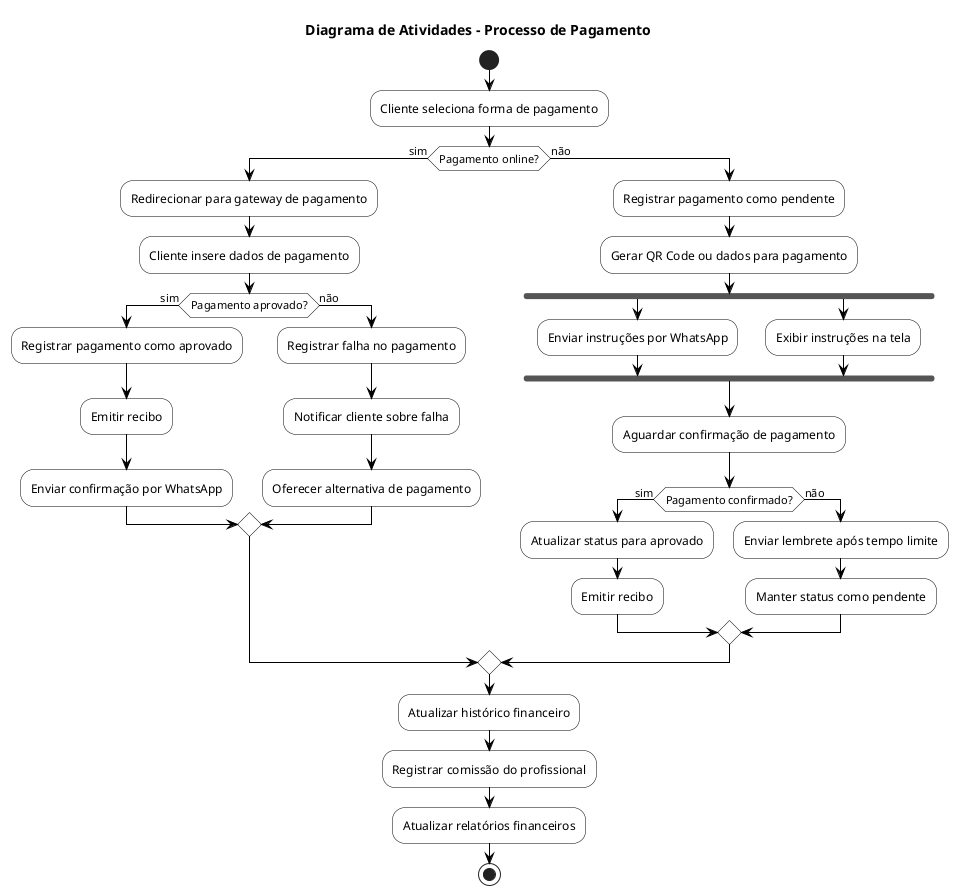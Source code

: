 @startuml Diagrama de Atividades - Processo de Pagamento

skinparam activity {
  BackgroundColor white
  BorderColor black
  ArrowColor black
}

title Diagrama de Atividades - Processo de Pagamento

start

:Cliente seleciona forma de pagamento;

if (Pagamento online?) then (sim)
  :Redirecionar para gateway de pagamento;
  :Cliente insere dados de pagamento;
  
  if (Pagamento aprovado?) then (sim)
    :Registrar pagamento como aprovado;
    :Emitir recibo;
    :Enviar confirmação por WhatsApp;
  else (não)
    :Registrar falha no pagamento;
    :Notificar cliente sobre falha;
    :Oferecer alternativa de pagamento;
  endif
  
else (não)
  :Registrar pagamento como pendente;
  :Gerar QR Code ou dados para pagamento;
  
  fork
    :Enviar instruções por WhatsApp;
  fork again
    :Exibir instruções na tela;
  end fork
  
  :Aguardar confirmação de pagamento;
  
  if (Pagamento confirmado?) then (sim)
    :Atualizar status para aprovado;
    :Emitir recibo;
  else (não)
    :Enviar lembrete após tempo limite;
    :Manter status como pendente;
  endif
endif

:Atualizar histórico financeiro;
:Registrar comissão do profissional;
:Atualizar relatórios financeiros;

stop

@enduml
